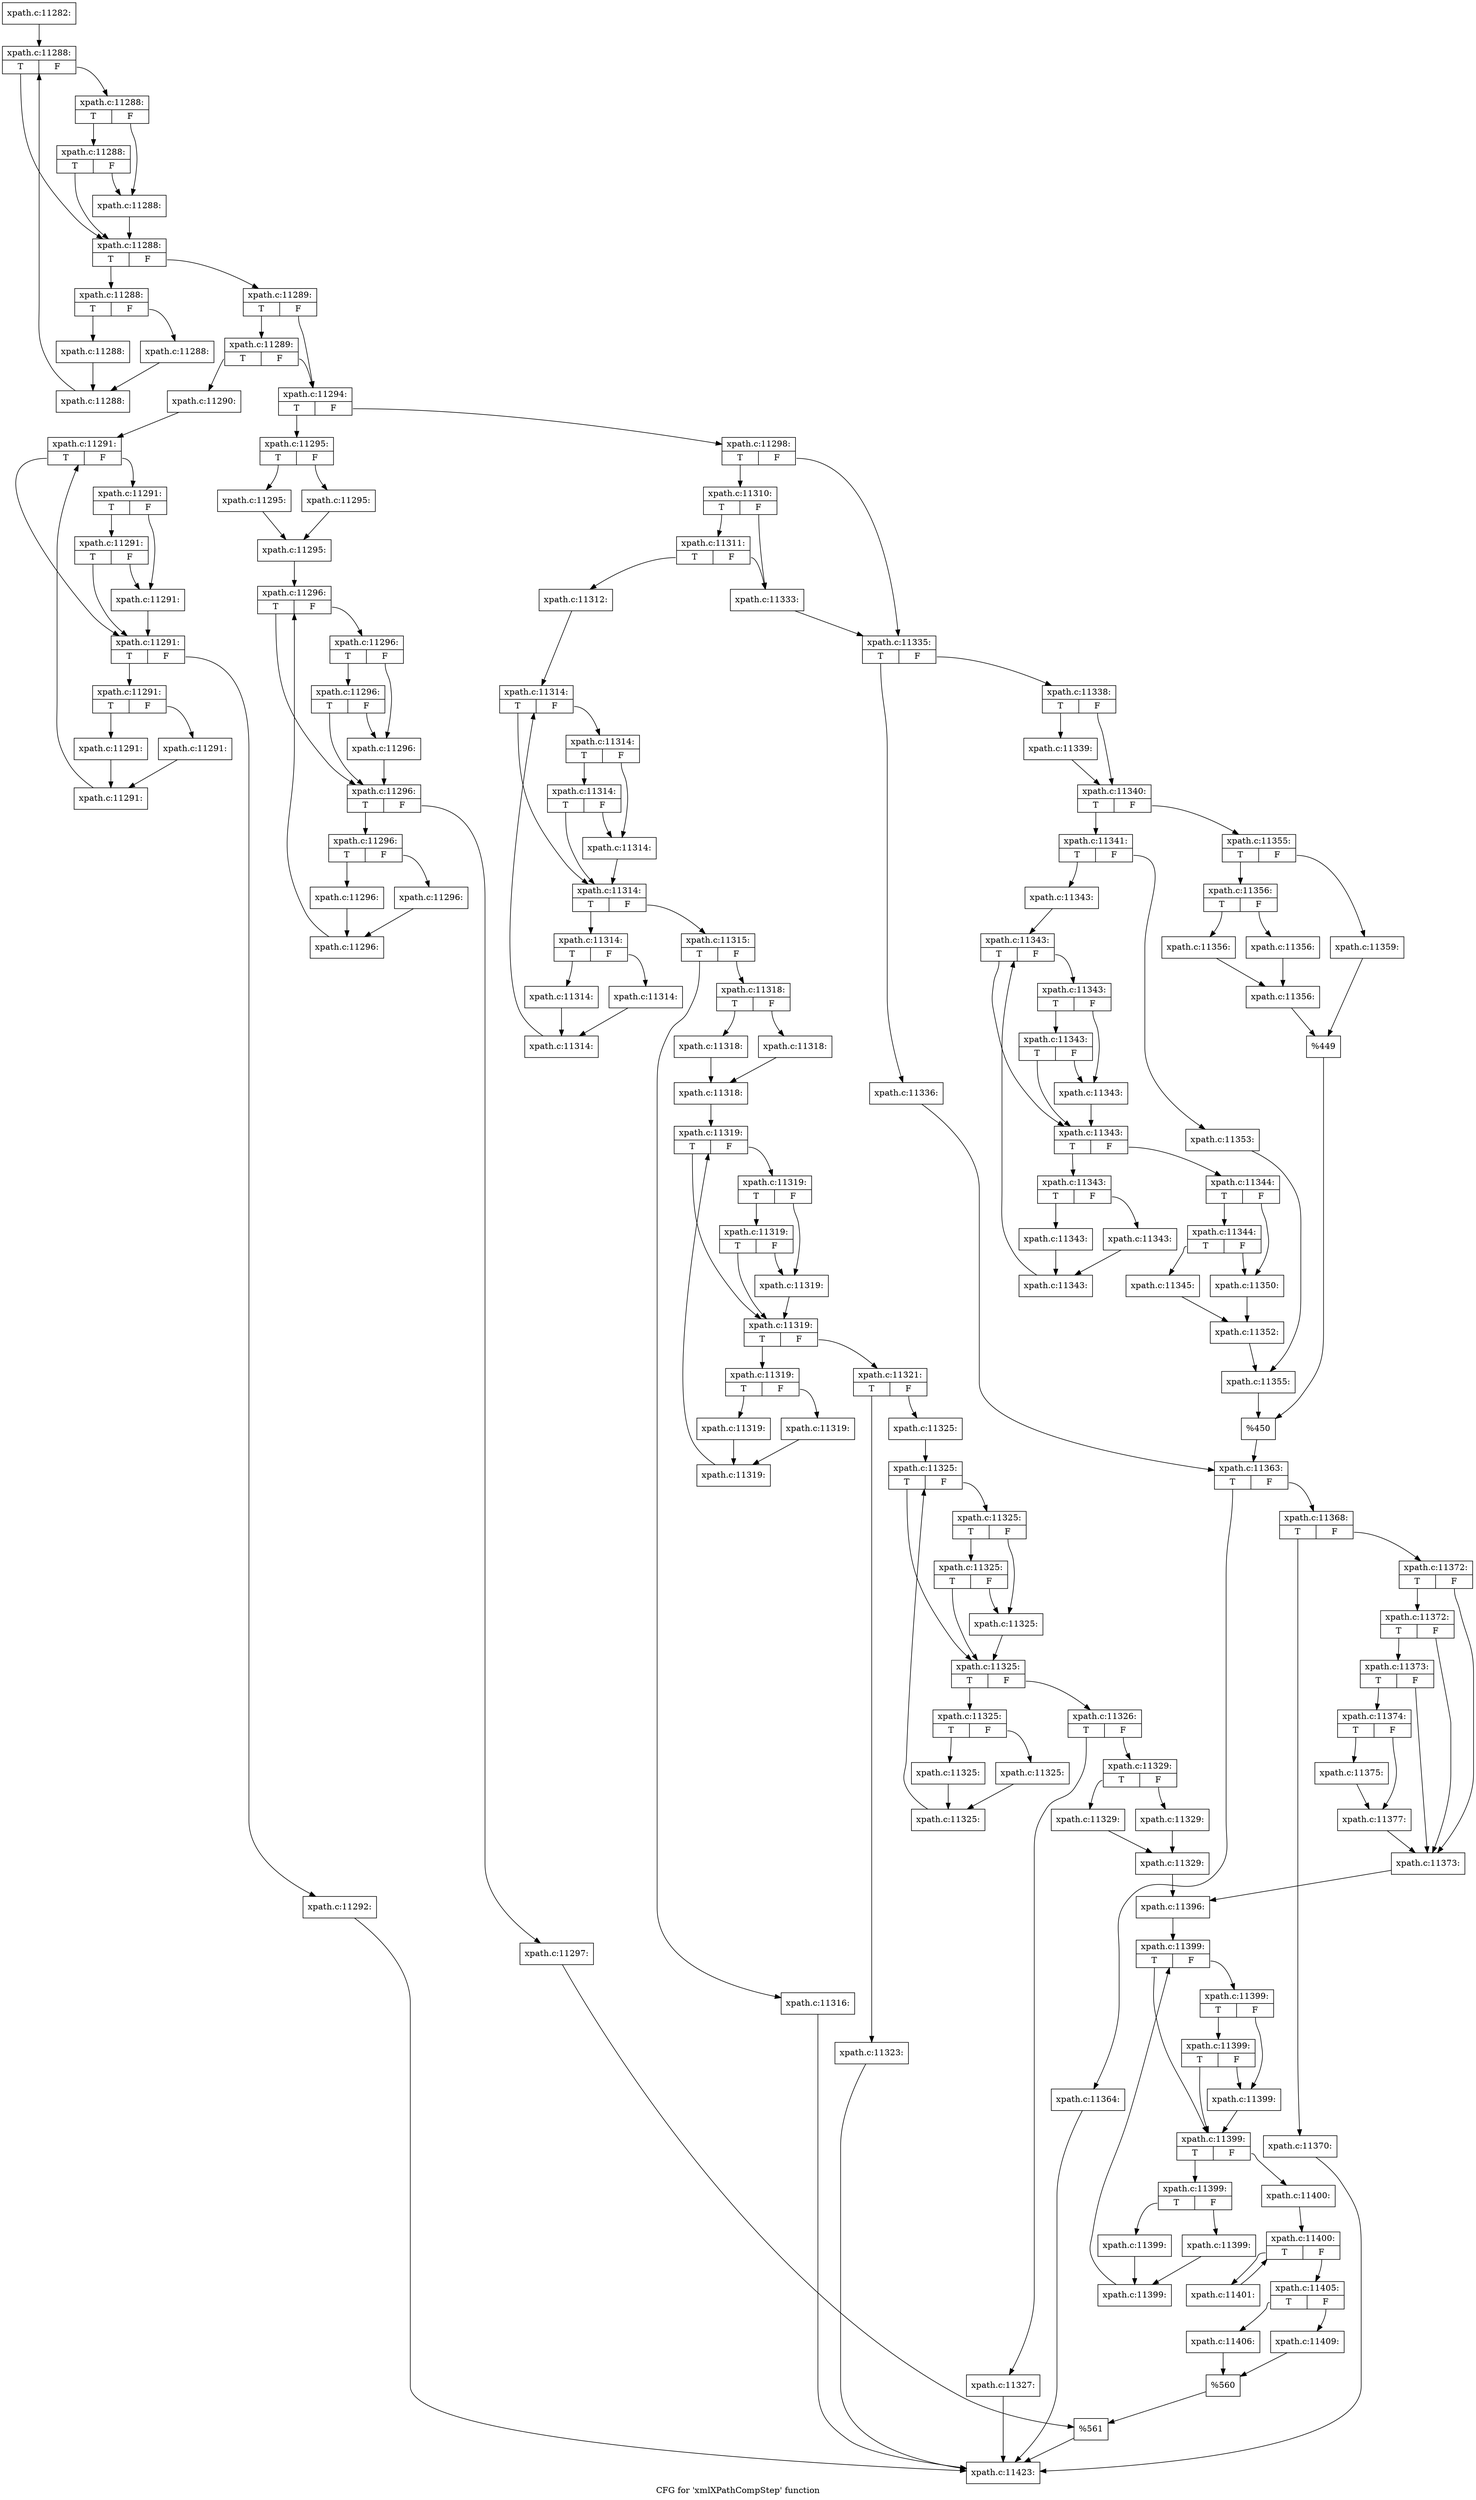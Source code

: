digraph "CFG for 'xmlXPathCompStep' function" {
	label="CFG for 'xmlXPathCompStep' function";

	Node0x55e6b2cc62e0 [shape=record,label="{xpath.c:11282:}"];
	Node0x55e6b2cc62e0 -> Node0x55e6b2cd8140;
	Node0x55e6b2cd8140 [shape=record,label="{xpath.c:11288:|{<s0>T|<s1>F}}"];
	Node0x55e6b2cd8140:s0 -> Node0x55e6b2cd8380;
	Node0x55e6b2cd8140:s1 -> Node0x55e6b2cd8420;
	Node0x55e6b2cd8420 [shape=record,label="{xpath.c:11288:|{<s0>T|<s1>F}}"];
	Node0x55e6b2cd8420:s0 -> Node0x55e6b2cd86e0;
	Node0x55e6b2cd8420:s1 -> Node0x55e6b2cd83d0;
	Node0x55e6b2cd86e0 [shape=record,label="{xpath.c:11288:|{<s0>T|<s1>F}}"];
	Node0x55e6b2cd86e0:s0 -> Node0x55e6b2cd8380;
	Node0x55e6b2cd86e0:s1 -> Node0x55e6b2cd83d0;
	Node0x55e6b2cd83d0 [shape=record,label="{xpath.c:11288:}"];
	Node0x55e6b2cd83d0 -> Node0x55e6b2cd8380;
	Node0x55e6b2cd8380 [shape=record,label="{xpath.c:11288:|{<s0>T|<s1>F}}"];
	Node0x55e6b2cd8380:s0 -> Node0x55e6b2cd8bd0;
	Node0x55e6b2cd8380:s1 -> Node0x55e6b2cd8330;
	Node0x55e6b2cd8bd0 [shape=record,label="{xpath.c:11288:|{<s0>T|<s1>F}}"];
	Node0x55e6b2cd8bd0:s0 -> Node0x55e6b2cd9010;
	Node0x55e6b2cd8bd0:s1 -> Node0x55e6b2cd9060;
	Node0x55e6b2cd9010 [shape=record,label="{xpath.c:11288:}"];
	Node0x55e6b2cd9010 -> Node0x55e6b2cd90b0;
	Node0x55e6b2cd9060 [shape=record,label="{xpath.c:11288:}"];
	Node0x55e6b2cd9060 -> Node0x55e6b2cd90b0;
	Node0x55e6b2cd90b0 [shape=record,label="{xpath.c:11288:}"];
	Node0x55e6b2cd90b0 -> Node0x55e6b2cd8140;
	Node0x55e6b2cd8330 [shape=record,label="{xpath.c:11289:|{<s0>T|<s1>F}}"];
	Node0x55e6b2cd8330:s0 -> Node0x55e6b2cd9b00;
	Node0x55e6b2cd8330:s1 -> Node0x55e6b2cd9ab0;
	Node0x55e6b2cd9b00 [shape=record,label="{xpath.c:11289:|{<s0>T|<s1>F}}"];
	Node0x55e6b2cd9b00:s0 -> Node0x55e6b2cd9a10;
	Node0x55e6b2cd9b00:s1 -> Node0x55e6b2cd9ab0;
	Node0x55e6b2cd9a10 [shape=record,label="{xpath.c:11290:}"];
	Node0x55e6b2cd9a10 -> Node0x55e6b2cda6d0;
	Node0x55e6b2cda6d0 [shape=record,label="{xpath.c:11291:|{<s0>T|<s1>F}}"];
	Node0x55e6b2cda6d0:s0 -> Node0x55e6b2cda910;
	Node0x55e6b2cda6d0:s1 -> Node0x55e6b2cda9b0;
	Node0x55e6b2cda9b0 [shape=record,label="{xpath.c:11291:|{<s0>T|<s1>F}}"];
	Node0x55e6b2cda9b0:s0 -> Node0x55e6b2cdad10;
	Node0x55e6b2cda9b0:s1 -> Node0x55e6b2cda960;
	Node0x55e6b2cdad10 [shape=record,label="{xpath.c:11291:|{<s0>T|<s1>F}}"];
	Node0x55e6b2cdad10:s0 -> Node0x55e6b2cda910;
	Node0x55e6b2cdad10:s1 -> Node0x55e6b2cda960;
	Node0x55e6b2cda960 [shape=record,label="{xpath.c:11291:}"];
	Node0x55e6b2cda960 -> Node0x55e6b2cda910;
	Node0x55e6b2cda910 [shape=record,label="{xpath.c:11291:|{<s0>T|<s1>F}}"];
	Node0x55e6b2cda910:s0 -> Node0x55e6b2cdb340;
	Node0x55e6b2cda910:s1 -> Node0x55e6b2cda8c0;
	Node0x55e6b2cdb340 [shape=record,label="{xpath.c:11291:|{<s0>T|<s1>F}}"];
	Node0x55e6b2cdb340:s0 -> Node0x55e6b2cdb780;
	Node0x55e6b2cdb340:s1 -> Node0x55e6b2cdb7d0;
	Node0x55e6b2cdb780 [shape=record,label="{xpath.c:11291:}"];
	Node0x55e6b2cdb780 -> Node0x55e6b2cdb820;
	Node0x55e6b2cdb7d0 [shape=record,label="{xpath.c:11291:}"];
	Node0x55e6b2cdb7d0 -> Node0x55e6b2cdb820;
	Node0x55e6b2cdb820 [shape=record,label="{xpath.c:11291:}"];
	Node0x55e6b2cdb820 -> Node0x55e6b2cda6d0;
	Node0x55e6b2cda8c0 [shape=record,label="{xpath.c:11292:}"];
	Node0x55e6b2cda8c0 -> Node0x55e6b2cd9a60;
	Node0x55e6b2cd9ab0 [shape=record,label="{xpath.c:11294:|{<s0>T|<s1>F}}"];
	Node0x55e6b2cd9ab0:s0 -> Node0x55e6b2cdc810;
	Node0x55e6b2cd9ab0:s1 -> Node0x55e6b2cdc8b0;
	Node0x55e6b2cdc810 [shape=record,label="{xpath.c:11295:|{<s0>T|<s1>F}}"];
	Node0x55e6b2cdc810:s0 -> Node0x55e6b2cdcd30;
	Node0x55e6b2cdc810:s1 -> Node0x55e6b2cdcd80;
	Node0x55e6b2cdcd30 [shape=record,label="{xpath.c:11295:}"];
	Node0x55e6b2cdcd30 -> Node0x55e6b2cdcdd0;
	Node0x55e6b2cdcd80 [shape=record,label="{xpath.c:11295:}"];
	Node0x55e6b2cdcd80 -> Node0x55e6b2cdcdd0;
	Node0x55e6b2cdcdd0 [shape=record,label="{xpath.c:11295:}"];
	Node0x55e6b2cdcdd0 -> Node0x55e6b2cdd660;
	Node0x55e6b2cdd660 [shape=record,label="{xpath.c:11296:|{<s0>T|<s1>F}}"];
	Node0x55e6b2cdd660:s0 -> Node0x55e6b2cdd8a0;
	Node0x55e6b2cdd660:s1 -> Node0x55e6b2cdd940;
	Node0x55e6b2cdd940 [shape=record,label="{xpath.c:11296:|{<s0>T|<s1>F}}"];
	Node0x55e6b2cdd940:s0 -> Node0x55e6b2cddca0;
	Node0x55e6b2cdd940:s1 -> Node0x55e6b2cdd8f0;
	Node0x55e6b2cddca0 [shape=record,label="{xpath.c:11296:|{<s0>T|<s1>F}}"];
	Node0x55e6b2cddca0:s0 -> Node0x55e6b2cdd8a0;
	Node0x55e6b2cddca0:s1 -> Node0x55e6b2cdd8f0;
	Node0x55e6b2cdd8f0 [shape=record,label="{xpath.c:11296:}"];
	Node0x55e6b2cdd8f0 -> Node0x55e6b2cdd8a0;
	Node0x55e6b2cdd8a0 [shape=record,label="{xpath.c:11296:|{<s0>T|<s1>F}}"];
	Node0x55e6b2cdd8a0:s0 -> Node0x55e6b2cde2d0;
	Node0x55e6b2cdd8a0:s1 -> Node0x55e6b2cdd850;
	Node0x55e6b2cde2d0 [shape=record,label="{xpath.c:11296:|{<s0>T|<s1>F}}"];
	Node0x55e6b2cde2d0:s0 -> Node0x55e6b2cde710;
	Node0x55e6b2cde2d0:s1 -> Node0x55e6b2cde760;
	Node0x55e6b2cde710 [shape=record,label="{xpath.c:11296:}"];
	Node0x55e6b2cde710 -> Node0x55e6b2cde7b0;
	Node0x55e6b2cde760 [shape=record,label="{xpath.c:11296:}"];
	Node0x55e6b2cde760 -> Node0x55e6b2cde7b0;
	Node0x55e6b2cde7b0 [shape=record,label="{xpath.c:11296:}"];
	Node0x55e6b2cde7b0 -> Node0x55e6b2cdd660;
	Node0x55e6b2cdd850 [shape=record,label="{xpath.c:11297:}"];
	Node0x55e6b2cdd850 -> Node0x55e6b2cdc860;
	Node0x55e6b2cdc8b0 [shape=record,label="{xpath.c:11298:|{<s0>T|<s1>F}}"];
	Node0x55e6b2cdc8b0:s0 -> Node0x55e6b2ce06b0;
	Node0x55e6b2cdc8b0:s1 -> Node0x55e6b2ce0700;
	Node0x55e6b2ce06b0 [shape=record,label="{xpath.c:11310:|{<s0>T|<s1>F}}"];
	Node0x55e6b2ce06b0:s0 -> Node0x55e6b2ce0e00;
	Node0x55e6b2ce06b0:s1 -> Node0x55e6b2ce0db0;
	Node0x55e6b2ce0e00 [shape=record,label="{xpath.c:11311:|{<s0>T|<s1>F}}"];
	Node0x55e6b2ce0e00:s0 -> Node0x55e6b2ce0d60;
	Node0x55e6b2ce0e00:s1 -> Node0x55e6b2ce0db0;
	Node0x55e6b2ce0d60 [shape=record,label="{xpath.c:11312:}"];
	Node0x55e6b2ce0d60 -> Node0x55e6b2ce1970;
	Node0x55e6b2ce1970 [shape=record,label="{xpath.c:11314:|{<s0>T|<s1>F}}"];
	Node0x55e6b2ce1970:s0 -> Node0x55e6b2ce1bb0;
	Node0x55e6b2ce1970:s1 -> Node0x55e6b2ce1c50;
	Node0x55e6b2ce1c50 [shape=record,label="{xpath.c:11314:|{<s0>T|<s1>F}}"];
	Node0x55e6b2ce1c50:s0 -> Node0x55e6b2ce1fb0;
	Node0x55e6b2ce1c50:s1 -> Node0x55e6b2ce1c00;
	Node0x55e6b2ce1fb0 [shape=record,label="{xpath.c:11314:|{<s0>T|<s1>F}}"];
	Node0x55e6b2ce1fb0:s0 -> Node0x55e6b2ce1bb0;
	Node0x55e6b2ce1fb0:s1 -> Node0x55e6b2ce1c00;
	Node0x55e6b2ce1c00 [shape=record,label="{xpath.c:11314:}"];
	Node0x55e6b2ce1c00 -> Node0x55e6b2ce1bb0;
	Node0x55e6b2ce1bb0 [shape=record,label="{xpath.c:11314:|{<s0>T|<s1>F}}"];
	Node0x55e6b2ce1bb0:s0 -> Node0x55e6b2ce25e0;
	Node0x55e6b2ce1bb0:s1 -> Node0x55e6b2ce1b60;
	Node0x55e6b2ce25e0 [shape=record,label="{xpath.c:11314:|{<s0>T|<s1>F}}"];
	Node0x55e6b2ce25e0:s0 -> Node0x55e6b2ce2a90;
	Node0x55e6b2ce25e0:s1 -> Node0x55e6b2ce2ae0;
	Node0x55e6b2ce2a90 [shape=record,label="{xpath.c:11314:}"];
	Node0x55e6b2ce2a90 -> Node0x55e6b2ce2b30;
	Node0x55e6b2ce2ae0 [shape=record,label="{xpath.c:11314:}"];
	Node0x55e6b2ce2ae0 -> Node0x55e6b2ce2b30;
	Node0x55e6b2ce2b30 [shape=record,label="{xpath.c:11314:}"];
	Node0x55e6b2ce2b30 -> Node0x55e6b2ce1970;
	Node0x55e6b2ce1b60 [shape=record,label="{xpath.c:11315:|{<s0>T|<s1>F}}"];
	Node0x55e6b2ce1b60:s0 -> Node0x55e6b2ce3490;
	Node0x55e6b2ce1b60:s1 -> Node0x55e6b2ce34e0;
	Node0x55e6b2ce3490 [shape=record,label="{xpath.c:11316:}"];
	Node0x55e6b2ce3490 -> Node0x55e6b2cd9a60;
	Node0x55e6b2ce34e0 [shape=record,label="{xpath.c:11318:|{<s0>T|<s1>F}}"];
	Node0x55e6b2ce34e0:s0 -> Node0x55e6b2ce3c20;
	Node0x55e6b2ce34e0:s1 -> Node0x55e6b2ce3c70;
	Node0x55e6b2ce3c20 [shape=record,label="{xpath.c:11318:}"];
	Node0x55e6b2ce3c20 -> Node0x55e6b2ce3cc0;
	Node0x55e6b2ce3c70 [shape=record,label="{xpath.c:11318:}"];
	Node0x55e6b2ce3c70 -> Node0x55e6b2ce3cc0;
	Node0x55e6b2ce3cc0 [shape=record,label="{xpath.c:11318:}"];
	Node0x55e6b2ce3cc0 -> Node0x55e6b2ce45b0;
	Node0x55e6b2ce45b0 [shape=record,label="{xpath.c:11319:|{<s0>T|<s1>F}}"];
	Node0x55e6b2ce45b0:s0 -> Node0x55e6b2ce47f0;
	Node0x55e6b2ce45b0:s1 -> Node0x55e6b2ce4890;
	Node0x55e6b2ce4890 [shape=record,label="{xpath.c:11319:|{<s0>T|<s1>F}}"];
	Node0x55e6b2ce4890:s0 -> Node0x55e6b2ce4bf0;
	Node0x55e6b2ce4890:s1 -> Node0x55e6b2ce4840;
	Node0x55e6b2ce4bf0 [shape=record,label="{xpath.c:11319:|{<s0>T|<s1>F}}"];
	Node0x55e6b2ce4bf0:s0 -> Node0x55e6b2ce47f0;
	Node0x55e6b2ce4bf0:s1 -> Node0x55e6b2ce4840;
	Node0x55e6b2ce4840 [shape=record,label="{xpath.c:11319:}"];
	Node0x55e6b2ce4840 -> Node0x55e6b2ce47f0;
	Node0x55e6b2ce47f0 [shape=record,label="{xpath.c:11319:|{<s0>T|<s1>F}}"];
	Node0x55e6b2ce47f0:s0 -> Node0x55e6b2ce5220;
	Node0x55e6b2ce47f0:s1 -> Node0x55e6b2ce47a0;
	Node0x55e6b2ce5220 [shape=record,label="{xpath.c:11319:|{<s0>T|<s1>F}}"];
	Node0x55e6b2ce5220:s0 -> Node0x55e6b2ce56d0;
	Node0x55e6b2ce5220:s1 -> Node0x55e6b2ce5720;
	Node0x55e6b2ce56d0 [shape=record,label="{xpath.c:11319:}"];
	Node0x55e6b2ce56d0 -> Node0x55e6b2ce5770;
	Node0x55e6b2ce5720 [shape=record,label="{xpath.c:11319:}"];
	Node0x55e6b2ce5720 -> Node0x55e6b2ce5770;
	Node0x55e6b2ce5770 [shape=record,label="{xpath.c:11319:}"];
	Node0x55e6b2ce5770 -> Node0x55e6b2ce45b0;
	Node0x55e6b2ce47a0 [shape=record,label="{xpath.c:11321:|{<s0>T|<s1>F}}"];
	Node0x55e6b2ce47a0:s0 -> Node0x55e6b2ce6230;
	Node0x55e6b2ce47a0:s1 -> Node0x55e6b2ce6280;
	Node0x55e6b2ce6230 [shape=record,label="{xpath.c:11323:}"];
	Node0x55e6b2ce6230 -> Node0x55e6b2cd9a60;
	Node0x55e6b2ce6280 [shape=record,label="{xpath.c:11325:}"];
	Node0x55e6b2ce6280 -> Node0x55e6b2ce6600;
	Node0x55e6b2ce6600 [shape=record,label="{xpath.c:11325:|{<s0>T|<s1>F}}"];
	Node0x55e6b2ce6600:s0 -> Node0x55e6b2ce6840;
	Node0x55e6b2ce6600:s1 -> Node0x55e6b2ce68e0;
	Node0x55e6b2ce68e0 [shape=record,label="{xpath.c:11325:|{<s0>T|<s1>F}}"];
	Node0x55e6b2ce68e0:s0 -> Node0x55e6b2ce6c40;
	Node0x55e6b2ce68e0:s1 -> Node0x55e6b2ce6890;
	Node0x55e6b2ce6c40 [shape=record,label="{xpath.c:11325:|{<s0>T|<s1>F}}"];
	Node0x55e6b2ce6c40:s0 -> Node0x55e6b2ce6840;
	Node0x55e6b2ce6c40:s1 -> Node0x55e6b2ce6890;
	Node0x55e6b2ce6890 [shape=record,label="{xpath.c:11325:}"];
	Node0x55e6b2ce6890 -> Node0x55e6b2ce6840;
	Node0x55e6b2ce6840 [shape=record,label="{xpath.c:11325:|{<s0>T|<s1>F}}"];
	Node0x55e6b2ce6840:s0 -> Node0x55e6b2ce7270;
	Node0x55e6b2ce6840:s1 -> Node0x55e6b2ce67f0;
	Node0x55e6b2ce7270 [shape=record,label="{xpath.c:11325:|{<s0>T|<s1>F}}"];
	Node0x55e6b2ce7270:s0 -> Node0x55e6b2ce7720;
	Node0x55e6b2ce7270:s1 -> Node0x55e6b2ce7770;
	Node0x55e6b2ce7720 [shape=record,label="{xpath.c:11325:}"];
	Node0x55e6b2ce7720 -> Node0x55e6b2ce77c0;
	Node0x55e6b2ce7770 [shape=record,label="{xpath.c:11325:}"];
	Node0x55e6b2ce7770 -> Node0x55e6b2ce77c0;
	Node0x55e6b2ce77c0 [shape=record,label="{xpath.c:11325:}"];
	Node0x55e6b2ce77c0 -> Node0x55e6b2ce6600;
	Node0x55e6b2ce67f0 [shape=record,label="{xpath.c:11326:|{<s0>T|<s1>F}}"];
	Node0x55e6b2ce67f0:s0 -> Node0x55e6b2ce8120;
	Node0x55e6b2ce67f0:s1 -> Node0x55e6b2ce8170;
	Node0x55e6b2ce8120 [shape=record,label="{xpath.c:11327:}"];
	Node0x55e6b2ce8120 -> Node0x55e6b2cd9a60;
	Node0x55e6b2ce8170 [shape=record,label="{xpath.c:11329:|{<s0>T|<s1>F}}"];
	Node0x55e6b2ce8170:s0 -> Node0x55e6b2ce88b0;
	Node0x55e6b2ce8170:s1 -> Node0x55e6b2ce8900;
	Node0x55e6b2ce88b0 [shape=record,label="{xpath.c:11329:}"];
	Node0x55e6b2ce88b0 -> Node0x55e6b2ce8950;
	Node0x55e6b2ce8900 [shape=record,label="{xpath.c:11329:}"];
	Node0x55e6b2ce8900 -> Node0x55e6b2ce8950;
	Node0x55e6b2ce8950 [shape=record,label="{xpath.c:11329:}"];
	Node0x55e6b2ce8950 -> Node0x55e6b2ce9b60;
	Node0x55e6b2ce0db0 [shape=record,label="{xpath.c:11333:}"];
	Node0x55e6b2ce0db0 -> Node0x55e6b2ce0700;
	Node0x55e6b2ce0700 [shape=record,label="{xpath.c:11335:|{<s0>T|<s1>F}}"];
	Node0x55e6b2ce0700:s0 -> Node0x55e6b2ce9e60;
	Node0x55e6b2ce0700:s1 -> Node0x55e6b2ce9f00;
	Node0x55e6b2ce9e60 [shape=record,label="{xpath.c:11336:}"];
	Node0x55e6b2ce9e60 -> Node0x55e6b2ce9eb0;
	Node0x55e6b2ce9f00 [shape=record,label="{xpath.c:11338:|{<s0>T|<s1>F}}"];
	Node0x55e6b2ce9f00:s0 -> Node0x55e6b2cea660;
	Node0x55e6b2ce9f00:s1 -> Node0x55e6b2cea6b0;
	Node0x55e6b2cea660 [shape=record,label="{xpath.c:11339:}"];
	Node0x55e6b2cea660 -> Node0x55e6b2cea6b0;
	Node0x55e6b2cea6b0 [shape=record,label="{xpath.c:11340:|{<s0>T|<s1>F}}"];
	Node0x55e6b2cea6b0:s0 -> Node0x55e6b2ceac60;
	Node0x55e6b2cea6b0:s1 -> Node0x55e6b2cead00;
	Node0x55e6b2ceac60 [shape=record,label="{xpath.c:11341:|{<s0>T|<s1>F}}"];
	Node0x55e6b2ceac60:s0 -> Node0x55e6b2cebaa0;
	Node0x55e6b2ceac60:s1 -> Node0x55e6b2cebb40;
	Node0x55e6b2cebaa0 [shape=record,label="{xpath.c:11343:}"];
	Node0x55e6b2cebaa0 -> Node0x55e6b2cebe60;
	Node0x55e6b2cebe60 [shape=record,label="{xpath.c:11343:|{<s0>T|<s1>F}}"];
	Node0x55e6b2cebe60:s0 -> Node0x55e6b2cec040;
	Node0x55e6b2cebe60:s1 -> Node0x55e6b2cec0e0;
	Node0x55e6b2cec0e0 [shape=record,label="{xpath.c:11343:|{<s0>T|<s1>F}}"];
	Node0x55e6b2cec0e0:s0 -> Node0x55e6b2cec3a0;
	Node0x55e6b2cec0e0:s1 -> Node0x55e6b2cec090;
	Node0x55e6b2cec3a0 [shape=record,label="{xpath.c:11343:|{<s0>T|<s1>F}}"];
	Node0x55e6b2cec3a0:s0 -> Node0x55e6b2cec040;
	Node0x55e6b2cec3a0:s1 -> Node0x55e6b2cec090;
	Node0x55e6b2cec090 [shape=record,label="{xpath.c:11343:}"];
	Node0x55e6b2cec090 -> Node0x55e6b2cec040;
	Node0x55e6b2cec040 [shape=record,label="{xpath.c:11343:|{<s0>T|<s1>F}}"];
	Node0x55e6b2cec040:s0 -> Node0x55e6b2cec9d0;
	Node0x55e6b2cec040:s1 -> Node0x55e6b2cebff0;
	Node0x55e6b2cec9d0 [shape=record,label="{xpath.c:11343:|{<s0>T|<s1>F}}"];
	Node0x55e6b2cec9d0:s0 -> Node0x55e6b2cece10;
	Node0x55e6b2cec9d0:s1 -> Node0x55e6b2cece60;
	Node0x55e6b2cece10 [shape=record,label="{xpath.c:11343:}"];
	Node0x55e6b2cece10 -> Node0x55e6b2ceceb0;
	Node0x55e6b2cece60 [shape=record,label="{xpath.c:11343:}"];
	Node0x55e6b2cece60 -> Node0x55e6b2ceceb0;
	Node0x55e6b2ceceb0 [shape=record,label="{xpath.c:11343:}"];
	Node0x55e6b2ceceb0 -> Node0x55e6b2cebe60;
	Node0x55e6b2cebff0 [shape=record,label="{xpath.c:11344:|{<s0>T|<s1>F}}"];
	Node0x55e6b2cebff0:s0 -> Node0x55e6b2ced900;
	Node0x55e6b2cebff0:s1 -> Node0x55e6b2ced8b0;
	Node0x55e6b2ced900 [shape=record,label="{xpath.c:11344:|{<s0>T|<s1>F}}"];
	Node0x55e6b2ced900:s0 -> Node0x55e6b2ced810;
	Node0x55e6b2ced900:s1 -> Node0x55e6b2ced8b0;
	Node0x55e6b2ced810 [shape=record,label="{xpath.c:11345:}"];
	Node0x55e6b2ced810 -> Node0x55e6b2ced860;
	Node0x55e6b2ced8b0 [shape=record,label="{xpath.c:11350:}"];
	Node0x55e6b2ced8b0 -> Node0x55e6b2ced860;
	Node0x55e6b2ced860 [shape=record,label="{xpath.c:11352:}"];
	Node0x55e6b2ced860 -> Node0x55e6b2cebaf0;
	Node0x55e6b2cebb40 [shape=record,label="{xpath.c:11353:}"];
	Node0x55e6b2cebb40 -> Node0x55e6b2cebaf0;
	Node0x55e6b2cebaf0 [shape=record,label="{xpath.c:11355:}"];
	Node0x55e6b2cebaf0 -> Node0x55e6b2ceacb0;
	Node0x55e6b2cead00 [shape=record,label="{xpath.c:11355:|{<s0>T|<s1>F}}"];
	Node0x55e6b2cead00:s0 -> Node0x55e6b2ceef50;
	Node0x55e6b2cead00:s1 -> Node0x55e6b2ceeff0;
	Node0x55e6b2ceef50 [shape=record,label="{xpath.c:11356:|{<s0>T|<s1>F}}"];
	Node0x55e6b2ceef50:s0 -> Node0x55e6b2cef500;
	Node0x55e6b2ceef50:s1 -> Node0x55e6b2cef550;
	Node0x55e6b2cef500 [shape=record,label="{xpath.c:11356:}"];
	Node0x55e6b2cef500 -> Node0x55e6b2cef5a0;
	Node0x55e6b2cef550 [shape=record,label="{xpath.c:11356:}"];
	Node0x55e6b2cef550 -> Node0x55e6b2cef5a0;
	Node0x55e6b2cef5a0 [shape=record,label="{xpath.c:11356:}"];
	Node0x55e6b2cef5a0 -> Node0x55e6b2ceefa0;
	Node0x55e6b2ceeff0 [shape=record,label="{xpath.c:11359:}"];
	Node0x55e6b2ceeff0 -> Node0x55e6b2ceefa0;
	Node0x55e6b2ceefa0 [shape=record,label="{%449}"];
	Node0x55e6b2ceefa0 -> Node0x55e6b2ceacb0;
	Node0x55e6b2ceacb0 [shape=record,label="{%450}"];
	Node0x55e6b2ceacb0 -> Node0x55e6b2ce9eb0;
	Node0x55e6b2ce9eb0 [shape=record,label="{xpath.c:11363:|{<s0>T|<s1>F}}"];
	Node0x55e6b2ce9eb0:s0 -> Node0x55e6b2cf0460;
	Node0x55e6b2ce9eb0:s1 -> Node0x55e6b2cf04b0;
	Node0x55e6b2cf0460 [shape=record,label="{xpath.c:11364:}"];
	Node0x55e6b2cf0460 -> Node0x55e6b2cd9a60;
	Node0x55e6b2cf04b0 [shape=record,label="{xpath.c:11368:|{<s0>T|<s1>F}}"];
	Node0x55e6b2cf04b0:s0 -> Node0x55e6b2cf1380;
	Node0x55e6b2cf04b0:s1 -> Node0x55e6b2cf13d0;
	Node0x55e6b2cf1380 [shape=record,label="{xpath.c:11370:}"];
	Node0x55e6b2cf1380 -> Node0x55e6b2cd9a60;
	Node0x55e6b2cf13d0 [shape=record,label="{xpath.c:11372:|{<s0>T|<s1>F}}"];
	Node0x55e6b2cf13d0:s0 -> Node0x55e6b2cf1810;
	Node0x55e6b2cf13d0:s1 -> Node0x55e6b2cf1740;
	Node0x55e6b2cf1810 [shape=record,label="{xpath.c:11372:|{<s0>T|<s1>F}}"];
	Node0x55e6b2cf1810:s0 -> Node0x55e6b2cf1790;
	Node0x55e6b2cf1810:s1 -> Node0x55e6b2cf1740;
	Node0x55e6b2cf1790 [shape=record,label="{xpath.c:11373:|{<s0>T|<s1>F}}"];
	Node0x55e6b2cf1790:s0 -> Node0x55e6b2cf16f0;
	Node0x55e6b2cf1790:s1 -> Node0x55e6b2cf1740;
	Node0x55e6b2cf16f0 [shape=record,label="{xpath.c:11374:|{<s0>T|<s1>F}}"];
	Node0x55e6b2cf16f0:s0 -> Node0x55e6b2cf2310;
	Node0x55e6b2cf16f0:s1 -> Node0x55e6b2cf2360;
	Node0x55e6b2cf2310 [shape=record,label="{xpath.c:11375:}"];
	Node0x55e6b2cf2310 -> Node0x55e6b2cf2360;
	Node0x55e6b2cf2360 [shape=record,label="{xpath.c:11377:}"];
	Node0x55e6b2cf2360 -> Node0x55e6b2cf1740;
	Node0x55e6b2cf1740 [shape=record,label="{xpath.c:11373:}"];
	Node0x55e6b2cf1740 -> Node0x55e6b2ce9b60;
	Node0x55e6b2ce9b60 [shape=record,label="{xpath.c:11396:}"];
	Node0x55e6b2ce9b60 -> Node0x55e6b2cf3450;
	Node0x55e6b2cf3450 [shape=record,label="{xpath.c:11399:|{<s0>T|<s1>F}}"];
	Node0x55e6b2cf3450:s0 -> Node0x55e6b2cf3690;
	Node0x55e6b2cf3450:s1 -> Node0x55e6b2cf3730;
	Node0x55e6b2cf3730 [shape=record,label="{xpath.c:11399:|{<s0>T|<s1>F}}"];
	Node0x55e6b2cf3730:s0 -> Node0x55e6b2cf3a90;
	Node0x55e6b2cf3730:s1 -> Node0x55e6b2cf36e0;
	Node0x55e6b2cf3a90 [shape=record,label="{xpath.c:11399:|{<s0>T|<s1>F}}"];
	Node0x55e6b2cf3a90:s0 -> Node0x55e6b2cf3690;
	Node0x55e6b2cf3a90:s1 -> Node0x55e6b2cf36e0;
	Node0x55e6b2cf36e0 [shape=record,label="{xpath.c:11399:}"];
	Node0x55e6b2cf36e0 -> Node0x55e6b2cf3690;
	Node0x55e6b2cf3690 [shape=record,label="{xpath.c:11399:|{<s0>T|<s1>F}}"];
	Node0x55e6b2cf3690:s0 -> Node0x55e6b2cf40c0;
	Node0x55e6b2cf3690:s1 -> Node0x55e6b2cf3640;
	Node0x55e6b2cf40c0 [shape=record,label="{xpath.c:11399:|{<s0>T|<s1>F}}"];
	Node0x55e6b2cf40c0:s0 -> Node0x55e6b2cf4500;
	Node0x55e6b2cf40c0:s1 -> Node0x55e6b2cf4550;
	Node0x55e6b2cf4500 [shape=record,label="{xpath.c:11399:}"];
	Node0x55e6b2cf4500 -> Node0x55e6b2cf45a0;
	Node0x55e6b2cf4550 [shape=record,label="{xpath.c:11399:}"];
	Node0x55e6b2cf4550 -> Node0x55e6b2cf45a0;
	Node0x55e6b2cf45a0 [shape=record,label="{xpath.c:11399:}"];
	Node0x55e6b2cf45a0 -> Node0x55e6b2cf3450;
	Node0x55e6b2cf3640 [shape=record,label="{xpath.c:11400:}"];
	Node0x55e6b2cf3640 -> Node0x55e6b2cf4e90;
	Node0x55e6b2cf4e90 [shape=record,label="{xpath.c:11400:|{<s0>T|<s1>F}}"];
	Node0x55e6b2cf4e90:s0 -> Node0x55e6b2cf5410;
	Node0x55e6b2cf4e90:s1 -> Node0x55e6b2cf50b0;
	Node0x55e6b2cf5410 [shape=record,label="{xpath.c:11401:}"];
	Node0x55e6b2cf5410 -> Node0x55e6b2cf4e90;
	Node0x55e6b2cf50b0 [shape=record,label="{xpath.c:11405:|{<s0>T|<s1>F}}"];
	Node0x55e6b2cf50b0:s0 -> Node0x55e6b2cf57c0;
	Node0x55e6b2cf50b0:s1 -> Node0x55e6b2cf5860;
	Node0x55e6b2cf57c0 [shape=record,label="{xpath.c:11406:}"];
	Node0x55e6b2cf57c0 -> Node0x55e6b2cf5810;
	Node0x55e6b2cf5860 [shape=record,label="{xpath.c:11409:}"];
	Node0x55e6b2cf5860 -> Node0x55e6b2cf5810;
	Node0x55e6b2cf5810 [shape=record,label="{%560}"];
	Node0x55e6b2cf5810 -> Node0x55e6b2cdc860;
	Node0x55e6b2cdc860 [shape=record,label="{%561}"];
	Node0x55e6b2cdc860 -> Node0x55e6b2cd9a60;
	Node0x55e6b2cd9a60 [shape=record,label="{xpath.c:11423:}"];
}
